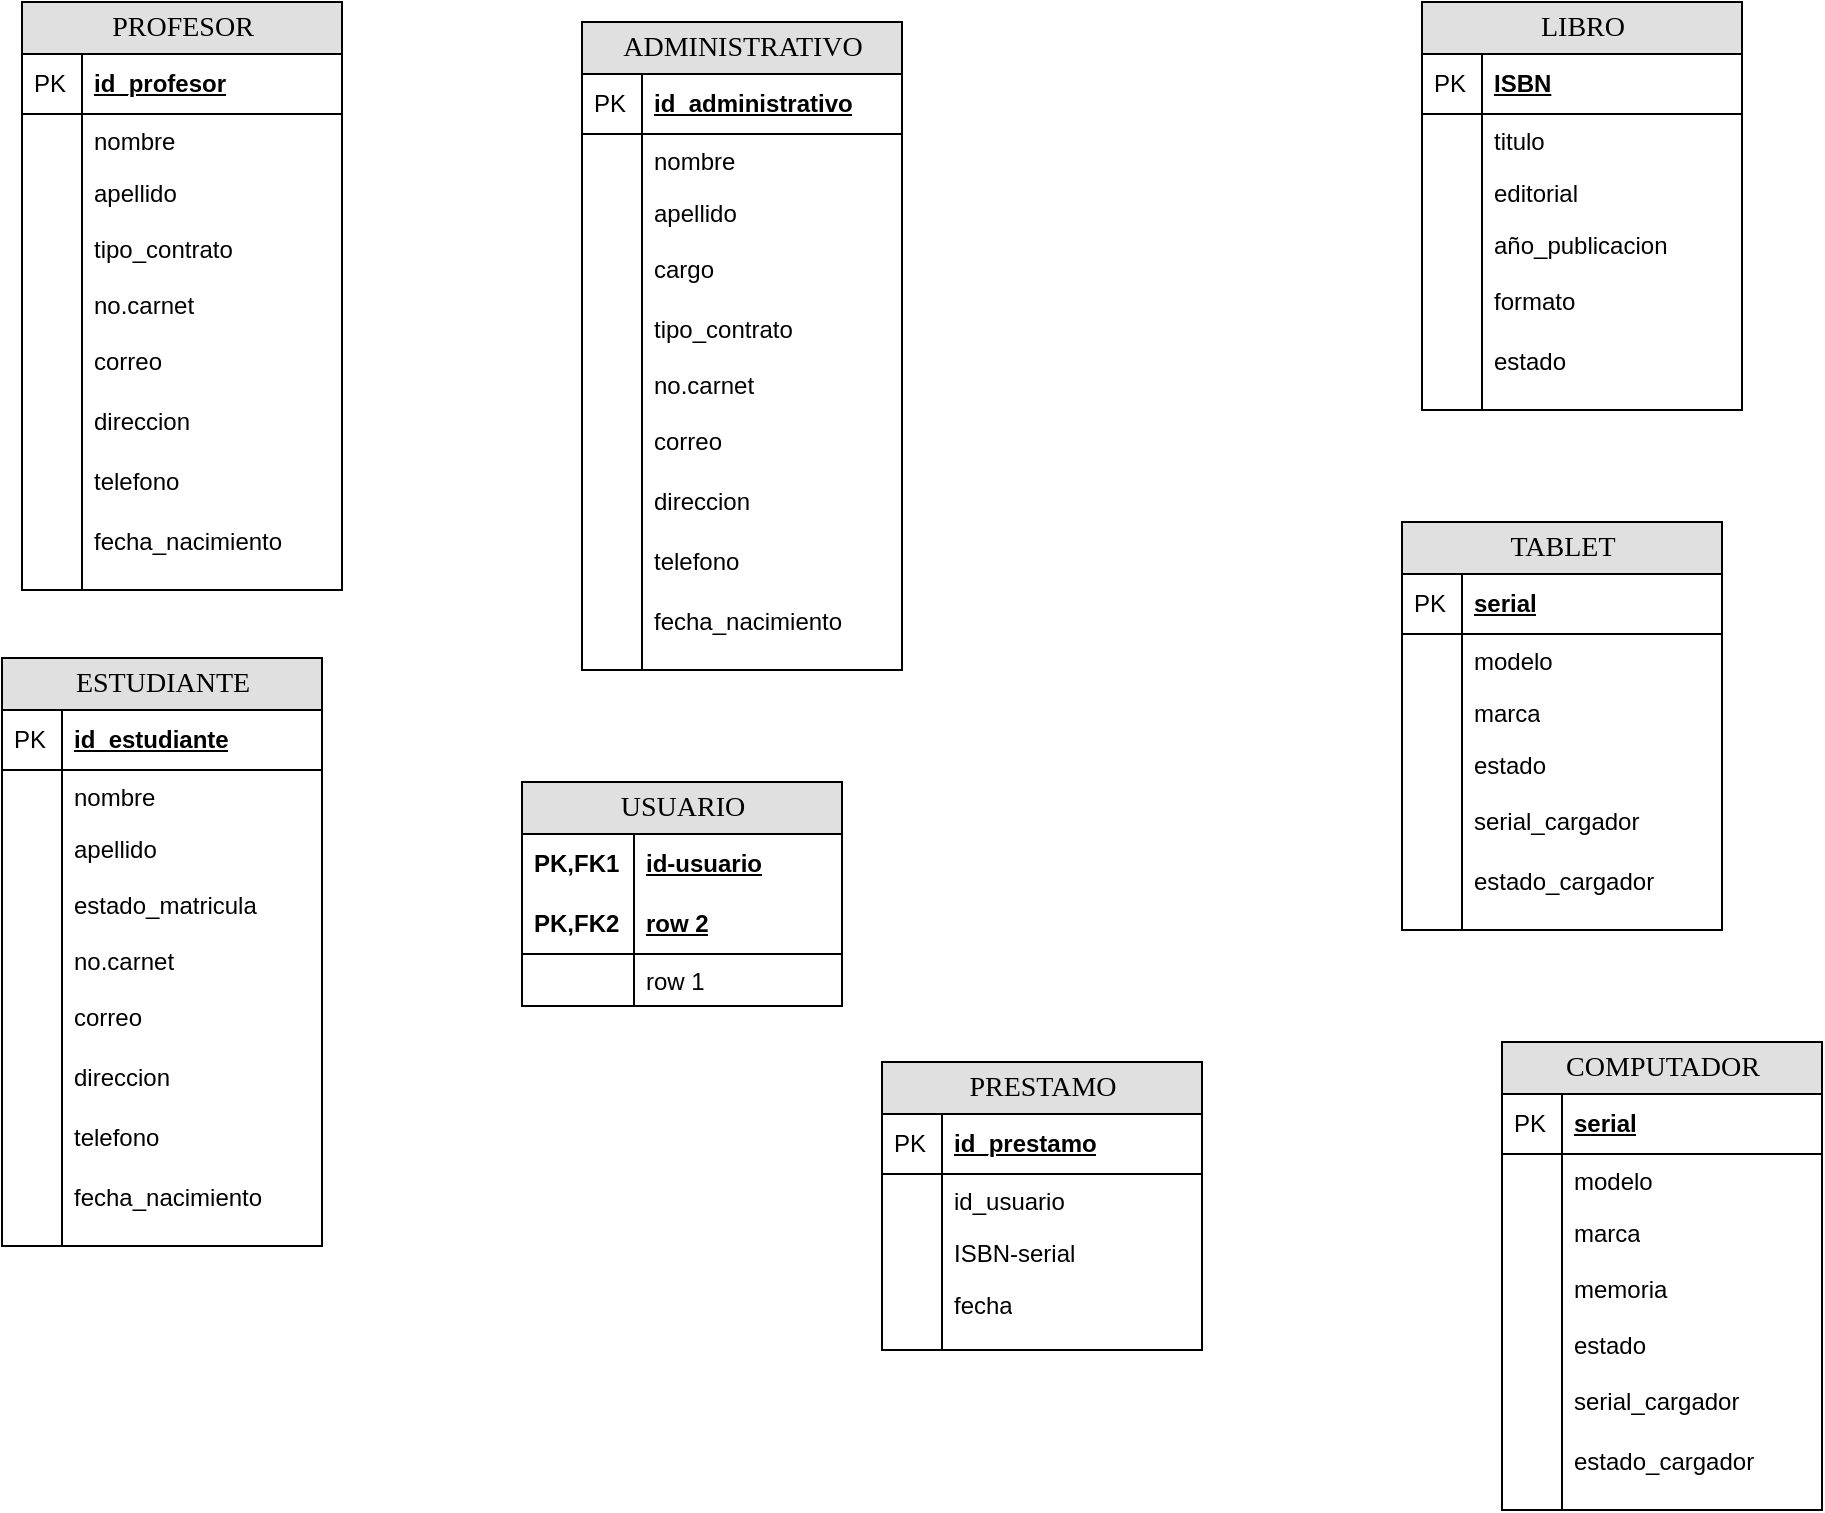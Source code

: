 <mxfile version="23.1.4" type="github">
  <diagram name="Page-1" id="e56a1550-8fbb-45ad-956c-1786394a9013">
    <mxGraphModel dx="1434" dy="780" grid="1" gridSize="10" guides="1" tooltips="1" connect="1" arrows="1" fold="1" page="1" pageScale="1" pageWidth="1100" pageHeight="850" background="none" math="0" shadow="0">
      <root>
        <mxCell id="0" />
        <mxCell id="1" parent="0" />
        <mxCell id="2e49270ec7c68f3f-8" value="PRESTAMO" style="swimlane;html=1;fontStyle=0;childLayout=stackLayout;horizontal=1;startSize=26;fillColor=#e0e0e0;horizontalStack=0;resizeParent=1;resizeLast=0;collapsible=1;marginBottom=0;swimlaneFillColor=#ffffff;align=center;rounded=0;shadow=0;comic=0;labelBackgroundColor=none;strokeWidth=1;fontFamily=Verdana;fontSize=14;swimlaneLine=1;" parent="1" vertex="1">
          <mxGeometry x="470" y="560" width="160" height="144" as="geometry" />
        </mxCell>
        <mxCell id="2e49270ec7c68f3f-9" value="id_prestamo" style="shape=partialRectangle;top=0;left=0;right=0;bottom=1;html=1;align=left;verticalAlign=middle;fillColor=none;spacingLeft=34;spacingRight=4;whiteSpace=wrap;overflow=hidden;rotatable=0;points=[[0,0.5],[1,0.5]];portConstraint=eastwest;dropTarget=0;fontStyle=5;" parent="2e49270ec7c68f3f-8" vertex="1">
          <mxGeometry y="26" width="160" height="30" as="geometry" />
        </mxCell>
        <mxCell id="2e49270ec7c68f3f-10" value="PK" style="shape=partialRectangle;top=0;left=0;bottom=0;html=1;fillColor=none;align=left;verticalAlign=middle;spacingLeft=4;spacingRight=4;whiteSpace=wrap;overflow=hidden;rotatable=0;points=[];portConstraint=eastwest;part=1;" parent="2e49270ec7c68f3f-9" vertex="1" connectable="0">
          <mxGeometry width="30" height="30" as="geometry" />
        </mxCell>
        <mxCell id="2e49270ec7c68f3f-11" value="id_usuario" style="shape=partialRectangle;top=0;left=0;right=0;bottom=0;html=1;align=left;verticalAlign=top;fillColor=none;spacingLeft=34;spacingRight=4;whiteSpace=wrap;overflow=hidden;rotatable=0;points=[[0,0.5],[1,0.5]];portConstraint=eastwest;dropTarget=0;" parent="2e49270ec7c68f3f-8" vertex="1">
          <mxGeometry y="56" width="160" height="26" as="geometry" />
        </mxCell>
        <mxCell id="2e49270ec7c68f3f-12" value="" style="shape=partialRectangle;top=0;left=0;bottom=0;html=1;fillColor=none;align=left;verticalAlign=top;spacingLeft=4;spacingRight=4;whiteSpace=wrap;overflow=hidden;rotatable=0;points=[];portConstraint=eastwest;part=1;" parent="2e49270ec7c68f3f-11" vertex="1" connectable="0">
          <mxGeometry width="30" height="26" as="geometry" />
        </mxCell>
        <mxCell id="2e49270ec7c68f3f-13" value="ISBN-serial" style="shape=partialRectangle;top=0;left=0;right=0;bottom=0;html=1;align=left;verticalAlign=top;fillColor=none;spacingLeft=34;spacingRight=4;whiteSpace=wrap;overflow=hidden;rotatable=0;points=[[0,0.5],[1,0.5]];portConstraint=eastwest;dropTarget=0;" parent="2e49270ec7c68f3f-8" vertex="1">
          <mxGeometry y="82" width="160" height="26" as="geometry" />
        </mxCell>
        <mxCell id="2e49270ec7c68f3f-14" value="" style="shape=partialRectangle;top=0;left=0;bottom=0;html=1;fillColor=none;align=left;verticalAlign=top;spacingLeft=4;spacingRight=4;whiteSpace=wrap;overflow=hidden;rotatable=0;points=[];portConstraint=eastwest;part=1;" parent="2e49270ec7c68f3f-13" vertex="1" connectable="0">
          <mxGeometry width="30" height="26" as="geometry" />
        </mxCell>
        <mxCell id="2e49270ec7c68f3f-15" value="fecha" style="shape=partialRectangle;top=0;left=0;right=0;bottom=0;html=1;align=left;verticalAlign=top;fillColor=none;spacingLeft=34;spacingRight=4;whiteSpace=wrap;overflow=hidden;rotatable=0;points=[[0,0.5],[1,0.5]];portConstraint=eastwest;dropTarget=0;" parent="2e49270ec7c68f3f-8" vertex="1">
          <mxGeometry y="108" width="160" height="26" as="geometry" />
        </mxCell>
        <mxCell id="2e49270ec7c68f3f-16" value="" style="shape=partialRectangle;top=0;left=0;bottom=0;html=1;fillColor=none;align=left;verticalAlign=top;spacingLeft=4;spacingRight=4;whiteSpace=wrap;overflow=hidden;rotatable=0;points=[];portConstraint=eastwest;part=1;" parent="2e49270ec7c68f3f-15" vertex="1" connectable="0">
          <mxGeometry width="30" height="26" as="geometry" />
        </mxCell>
        <mxCell id="2e49270ec7c68f3f-17" value="" style="shape=partialRectangle;top=0;left=0;right=0;bottom=0;html=1;align=left;verticalAlign=top;fillColor=none;spacingLeft=34;spacingRight=4;whiteSpace=wrap;overflow=hidden;rotatable=0;points=[[0,0.5],[1,0.5]];portConstraint=eastwest;dropTarget=0;" parent="2e49270ec7c68f3f-8" vertex="1">
          <mxGeometry y="134" width="160" height="10" as="geometry" />
        </mxCell>
        <mxCell id="2e49270ec7c68f3f-18" value="" style="shape=partialRectangle;top=0;left=0;bottom=0;html=1;fillColor=none;align=left;verticalAlign=top;spacingLeft=4;spacingRight=4;whiteSpace=wrap;overflow=hidden;rotatable=0;points=[];portConstraint=eastwest;part=1;" parent="2e49270ec7c68f3f-17" vertex="1" connectable="0">
          <mxGeometry width="30" height="10" as="geometry" />
        </mxCell>
        <mxCell id="2e49270ec7c68f3f-19" value="LIBRO" style="swimlane;html=1;fontStyle=0;childLayout=stackLayout;horizontal=1;startSize=26;fillColor=#e0e0e0;horizontalStack=0;resizeParent=1;resizeLast=0;collapsible=1;marginBottom=0;swimlaneFillColor=#ffffff;align=center;rounded=0;shadow=0;comic=0;labelBackgroundColor=none;strokeWidth=1;fontFamily=Verdana;fontSize=14" parent="1" vertex="1">
          <mxGeometry x="740" y="30" width="160" height="204" as="geometry" />
        </mxCell>
        <mxCell id="2e49270ec7c68f3f-20" value="ISBN" style="shape=partialRectangle;top=0;left=0;right=0;bottom=1;html=1;align=left;verticalAlign=middle;fillColor=none;spacingLeft=34;spacingRight=4;whiteSpace=wrap;overflow=hidden;rotatable=0;points=[[0,0.5],[1,0.5]];portConstraint=eastwest;dropTarget=0;fontStyle=5;" parent="2e49270ec7c68f3f-19" vertex="1">
          <mxGeometry y="26" width="160" height="30" as="geometry" />
        </mxCell>
        <mxCell id="2e49270ec7c68f3f-21" value="PK" style="shape=partialRectangle;top=0;left=0;bottom=0;html=1;fillColor=none;align=left;verticalAlign=middle;spacingLeft=4;spacingRight=4;whiteSpace=wrap;overflow=hidden;rotatable=0;points=[];portConstraint=eastwest;part=1;" parent="2e49270ec7c68f3f-20" vertex="1" connectable="0">
          <mxGeometry width="30" height="30" as="geometry" />
        </mxCell>
        <mxCell id="2e49270ec7c68f3f-22" value="titulo" style="shape=partialRectangle;top=0;left=0;right=0;bottom=0;html=1;align=left;verticalAlign=top;fillColor=none;spacingLeft=34;spacingRight=4;whiteSpace=wrap;overflow=hidden;rotatable=0;points=[[0,0.5],[1,0.5]];portConstraint=eastwest;dropTarget=0;" parent="2e49270ec7c68f3f-19" vertex="1">
          <mxGeometry y="56" width="160" height="26" as="geometry" />
        </mxCell>
        <mxCell id="2e49270ec7c68f3f-23" value="" style="shape=partialRectangle;top=0;left=0;bottom=0;html=1;fillColor=none;align=left;verticalAlign=top;spacingLeft=4;spacingRight=4;whiteSpace=wrap;overflow=hidden;rotatable=0;points=[];portConstraint=eastwest;part=1;" parent="2e49270ec7c68f3f-22" vertex="1" connectable="0">
          <mxGeometry width="30" height="26" as="geometry" />
        </mxCell>
        <mxCell id="2e49270ec7c68f3f-24" value="editorial" style="shape=partialRectangle;top=0;left=0;right=0;bottom=0;html=1;align=left;verticalAlign=top;fillColor=none;spacingLeft=34;spacingRight=4;whiteSpace=wrap;overflow=hidden;rotatable=0;points=[[0,0.5],[1,0.5]];portConstraint=eastwest;dropTarget=0;" parent="2e49270ec7c68f3f-19" vertex="1">
          <mxGeometry y="82" width="160" height="26" as="geometry" />
        </mxCell>
        <mxCell id="2e49270ec7c68f3f-25" value="" style="shape=partialRectangle;top=0;left=0;bottom=0;html=1;fillColor=none;align=left;verticalAlign=top;spacingLeft=4;spacingRight=4;whiteSpace=wrap;overflow=hidden;rotatable=0;points=[];portConstraint=eastwest;part=1;" parent="2e49270ec7c68f3f-24" vertex="1" connectable="0">
          <mxGeometry width="30" height="26" as="geometry" />
        </mxCell>
        <mxCell id="2e49270ec7c68f3f-26" value="año_publicacion" style="shape=partialRectangle;top=0;left=0;right=0;bottom=0;html=1;align=left;verticalAlign=top;fillColor=none;spacingLeft=34;spacingRight=4;whiteSpace=wrap;overflow=hidden;rotatable=0;points=[[0,0.5],[1,0.5]];portConstraint=eastwest;dropTarget=0;" parent="2e49270ec7c68f3f-19" vertex="1">
          <mxGeometry y="108" width="160" height="26" as="geometry" />
        </mxCell>
        <mxCell id="2e49270ec7c68f3f-27" value="" style="shape=partialRectangle;top=0;left=0;bottom=0;html=1;fillColor=none;align=left;verticalAlign=top;spacingLeft=4;spacingRight=4;whiteSpace=wrap;overflow=hidden;rotatable=0;points=[];portConstraint=eastwest;part=1;" parent="2e49270ec7c68f3f-26" vertex="1" connectable="0">
          <mxGeometry width="30" height="26" as="geometry" />
        </mxCell>
        <mxCell id="EhF6G8fFmPY9ngnIU6pu-59" value="formato" style="shape=partialRectangle;fillColor=none;align=left;verticalAlign=middle;strokeColor=none;spacingLeft=34;rotatable=0;points=[[0,0.5],[1,0.5]];portConstraint=eastwest;dropTarget=0;" vertex="1" parent="2e49270ec7c68f3f-19">
          <mxGeometry y="134" width="160" height="30" as="geometry" />
        </mxCell>
        <mxCell id="EhF6G8fFmPY9ngnIU6pu-60" value="" style="shape=partialRectangle;top=0;left=0;bottom=0;fillColor=none;stokeWidth=1;align=left;verticalAlign=middle;spacingLeft=4;spacingRight=4;overflow=hidden;rotatable=0;points=[];portConstraint=eastwest;part=1;" vertex="1" connectable="0" parent="EhF6G8fFmPY9ngnIU6pu-59">
          <mxGeometry width="30" height="30" as="geometry" />
        </mxCell>
        <mxCell id="EhF6G8fFmPY9ngnIU6pu-61" value="estado" style="shape=partialRectangle;fillColor=none;align=left;verticalAlign=middle;strokeColor=none;spacingLeft=34;rotatable=0;points=[[0,0.5],[1,0.5]];portConstraint=eastwest;dropTarget=0;" vertex="1" parent="2e49270ec7c68f3f-19">
          <mxGeometry y="164" width="160" height="30" as="geometry" />
        </mxCell>
        <mxCell id="EhF6G8fFmPY9ngnIU6pu-62" value="" style="shape=partialRectangle;top=0;left=0;bottom=0;fillColor=none;stokeWidth=1;align=left;verticalAlign=middle;spacingLeft=4;spacingRight=4;overflow=hidden;rotatable=0;points=[];portConstraint=eastwest;part=1;" vertex="1" connectable="0" parent="EhF6G8fFmPY9ngnIU6pu-61">
          <mxGeometry width="30" height="30" as="geometry" />
        </mxCell>
        <mxCell id="2e49270ec7c68f3f-28" value="" style="shape=partialRectangle;top=0;left=0;right=0;bottom=0;html=1;align=left;verticalAlign=top;fillColor=none;spacingLeft=34;spacingRight=4;whiteSpace=wrap;overflow=hidden;rotatable=0;points=[[0,0.5],[1,0.5]];portConstraint=eastwest;dropTarget=0;" parent="2e49270ec7c68f3f-19" vertex="1">
          <mxGeometry y="194" width="160" height="10" as="geometry" />
        </mxCell>
        <mxCell id="2e49270ec7c68f3f-29" value="" style="shape=partialRectangle;top=0;left=0;bottom=0;html=1;fillColor=none;align=left;verticalAlign=top;spacingLeft=4;spacingRight=4;whiteSpace=wrap;overflow=hidden;rotatable=0;points=[];portConstraint=eastwest;part=1;" parent="2e49270ec7c68f3f-28" vertex="1" connectable="0">
          <mxGeometry width="30" height="10" as="geometry" />
        </mxCell>
        <mxCell id="2e49270ec7c68f3f-48" value="USUARIO" style="swimlane;html=1;fontStyle=0;childLayout=stackLayout;horizontal=1;startSize=26;fillColor=#e0e0e0;horizontalStack=0;resizeParent=1;resizeLast=0;collapsible=1;marginBottom=0;swimlaneFillColor=#ffffff;align=center;rounded=0;shadow=0;comic=0;labelBackgroundColor=none;strokeWidth=1;fontFamily=Verdana;fontSize=14" parent="1" vertex="1">
          <mxGeometry x="290" y="420" width="160" height="112" as="geometry" />
        </mxCell>
        <mxCell id="2e49270ec7c68f3f-49" value="id-usuario" style="shape=partialRectangle;top=0;left=0;right=0;bottom=0;html=1;align=left;verticalAlign=middle;fillColor=none;spacingLeft=60;spacingRight=4;whiteSpace=wrap;overflow=hidden;rotatable=0;points=[[0,0.5],[1,0.5]];portConstraint=eastwest;dropTarget=0;fontStyle=5;" parent="2e49270ec7c68f3f-48" vertex="1">
          <mxGeometry y="26" width="160" height="30" as="geometry" />
        </mxCell>
        <mxCell id="2e49270ec7c68f3f-50" value="PK,FK1" style="shape=partialRectangle;fontStyle=1;top=0;left=0;bottom=0;html=1;fillColor=none;align=left;verticalAlign=middle;spacingLeft=4;spacingRight=4;whiteSpace=wrap;overflow=hidden;rotatable=0;points=[];portConstraint=eastwest;part=1;" parent="2e49270ec7c68f3f-49" vertex="1" connectable="0">
          <mxGeometry width="56" height="30" as="geometry" />
        </mxCell>
        <mxCell id="2e49270ec7c68f3f-51" value="row 2" style="shape=partialRectangle;top=0;left=0;right=0;bottom=1;html=1;align=left;verticalAlign=middle;fillColor=none;spacingLeft=60;spacingRight=4;whiteSpace=wrap;overflow=hidden;rotatable=0;points=[[0,0.5],[1,0.5]];portConstraint=eastwest;dropTarget=0;fontStyle=5;" parent="2e49270ec7c68f3f-48" vertex="1">
          <mxGeometry y="56" width="160" height="30" as="geometry" />
        </mxCell>
        <mxCell id="2e49270ec7c68f3f-52" value="PK,FK2" style="shape=partialRectangle;fontStyle=1;top=0;left=0;bottom=0;html=1;fillColor=none;align=left;verticalAlign=middle;spacingLeft=4;spacingRight=4;whiteSpace=wrap;overflow=hidden;rotatable=0;points=[];portConstraint=eastwest;part=1;" parent="2e49270ec7c68f3f-51" vertex="1" connectable="0">
          <mxGeometry width="56" height="30" as="geometry" />
        </mxCell>
        <mxCell id="2e49270ec7c68f3f-53" value="row 1" style="shape=partialRectangle;top=0;left=0;right=0;bottom=0;html=1;align=left;verticalAlign=top;fillColor=none;spacingLeft=60;spacingRight=4;whiteSpace=wrap;overflow=hidden;rotatable=0;points=[[0,0.5],[1,0.5]];portConstraint=eastwest;dropTarget=0;" parent="2e49270ec7c68f3f-48" vertex="1">
          <mxGeometry y="86" width="160" height="26" as="geometry" />
        </mxCell>
        <mxCell id="2e49270ec7c68f3f-54" value="" style="shape=partialRectangle;top=0;left=0;bottom=0;html=1;fillColor=none;align=left;verticalAlign=top;spacingLeft=4;spacingRight=4;whiteSpace=wrap;overflow=hidden;rotatable=0;points=[];portConstraint=eastwest;part=1;" parent="2e49270ec7c68f3f-53" vertex="1" connectable="0">
          <mxGeometry width="56" height="26" as="geometry" />
        </mxCell>
        <mxCell id="2e49270ec7c68f3f-80" value="ESTUDIANTE" style="swimlane;html=1;fontStyle=0;childLayout=stackLayout;horizontal=1;startSize=26;fillColor=#e0e0e0;horizontalStack=0;resizeParent=1;resizeLast=0;collapsible=1;marginBottom=0;swimlaneFillColor=#ffffff;align=center;rounded=0;shadow=0;comic=0;labelBackgroundColor=none;strokeWidth=1;fontFamily=Verdana;fontSize=14" parent="1" vertex="1">
          <mxGeometry x="30" y="358" width="160" height="294" as="geometry" />
        </mxCell>
        <mxCell id="2e49270ec7c68f3f-81" value="id_estudiante" style="shape=partialRectangle;top=0;left=0;right=0;bottom=1;html=1;align=left;verticalAlign=middle;fillColor=none;spacingLeft=34;spacingRight=4;whiteSpace=wrap;overflow=hidden;rotatable=0;points=[[0,0.5],[1,0.5]];portConstraint=eastwest;dropTarget=0;fontStyle=5;" parent="2e49270ec7c68f3f-80" vertex="1">
          <mxGeometry y="26" width="160" height="30" as="geometry" />
        </mxCell>
        <mxCell id="2e49270ec7c68f3f-82" value="PK" style="shape=partialRectangle;top=0;left=0;bottom=0;html=1;fillColor=none;align=left;verticalAlign=middle;spacingLeft=4;spacingRight=4;whiteSpace=wrap;overflow=hidden;rotatable=0;points=[];portConstraint=eastwest;part=1;" parent="2e49270ec7c68f3f-81" vertex="1" connectable="0">
          <mxGeometry width="30" height="30" as="geometry" />
        </mxCell>
        <mxCell id="2e49270ec7c68f3f-83" value="nombre" style="shape=partialRectangle;top=0;left=0;right=0;bottom=0;html=1;align=left;verticalAlign=top;fillColor=none;spacingLeft=34;spacingRight=4;whiteSpace=wrap;overflow=hidden;rotatable=0;points=[[0,0.5],[1,0.5]];portConstraint=eastwest;dropTarget=0;" parent="2e49270ec7c68f3f-80" vertex="1">
          <mxGeometry y="56" width="160" height="26" as="geometry" />
        </mxCell>
        <mxCell id="2e49270ec7c68f3f-84" value="" style="shape=partialRectangle;top=0;left=0;bottom=0;html=1;fillColor=none;align=left;verticalAlign=top;spacingLeft=4;spacingRight=4;whiteSpace=wrap;overflow=hidden;rotatable=0;points=[];portConstraint=eastwest;part=1;" parent="2e49270ec7c68f3f-83" vertex="1" connectable="0">
          <mxGeometry width="30" height="26" as="geometry" />
        </mxCell>
        <mxCell id="2e49270ec7c68f3f-85" value="apellido" style="shape=partialRectangle;top=0;left=0;right=0;bottom=0;html=1;align=left;verticalAlign=top;fillColor=none;spacingLeft=34;spacingRight=4;whiteSpace=wrap;overflow=hidden;rotatable=0;points=[[0,0.5],[1,0.5]];portConstraint=eastwest;dropTarget=0;" parent="2e49270ec7c68f3f-80" vertex="1">
          <mxGeometry y="82" width="160" height="26" as="geometry" />
        </mxCell>
        <mxCell id="2e49270ec7c68f3f-86" value="" style="shape=partialRectangle;top=0;left=0;bottom=0;html=1;fillColor=none;align=left;verticalAlign=top;spacingLeft=4;spacingRight=4;whiteSpace=wrap;overflow=hidden;rotatable=0;points=[];portConstraint=eastwest;part=1;" parent="2e49270ec7c68f3f-85" vertex="1" connectable="0">
          <mxGeometry width="30" height="26" as="geometry" />
        </mxCell>
        <mxCell id="EhF6G8fFmPY9ngnIU6pu-1" value="estado_matricula" style="shape=partialRectangle;fillColor=none;align=left;verticalAlign=middle;strokeColor=none;spacingLeft=34;rotatable=0;points=[[0,0.5],[1,0.5]];portConstraint=eastwest;dropTarget=0;" vertex="1" parent="2e49270ec7c68f3f-80">
          <mxGeometry y="108" width="160" height="30" as="geometry" />
        </mxCell>
        <mxCell id="EhF6G8fFmPY9ngnIU6pu-2" value="" style="shape=partialRectangle;top=0;left=0;bottom=0;fillColor=none;stokeWidth=1;align=left;verticalAlign=middle;spacingLeft=4;spacingRight=4;overflow=hidden;rotatable=0;points=[];portConstraint=eastwest;part=1;" vertex="1" connectable="0" parent="EhF6G8fFmPY9ngnIU6pu-1">
          <mxGeometry width="30" height="30" as="geometry" />
        </mxCell>
        <mxCell id="2e49270ec7c68f3f-87" value="no.carnet" style="shape=partialRectangle;top=0;left=0;right=0;bottom=0;html=1;align=left;verticalAlign=top;fillColor=none;spacingLeft=34;spacingRight=4;whiteSpace=wrap;overflow=hidden;rotatable=0;points=[[0,0.5],[1,0.5]];portConstraint=eastwest;dropTarget=0;" parent="2e49270ec7c68f3f-80" vertex="1">
          <mxGeometry y="138" width="160" height="26" as="geometry" />
        </mxCell>
        <mxCell id="2e49270ec7c68f3f-88" value="" style="shape=partialRectangle;top=0;left=0;bottom=0;html=1;fillColor=none;align=left;verticalAlign=top;spacingLeft=4;spacingRight=4;whiteSpace=wrap;overflow=hidden;rotatable=0;points=[];portConstraint=eastwest;part=1;" parent="2e49270ec7c68f3f-87" vertex="1" connectable="0">
          <mxGeometry width="30" height="26" as="geometry" />
        </mxCell>
        <mxCell id="EhF6G8fFmPY9ngnIU6pu-3" value="correo" style="shape=partialRectangle;fillColor=none;align=left;verticalAlign=middle;strokeColor=none;spacingLeft=34;rotatable=0;points=[[0,0.5],[1,0.5]];portConstraint=eastwest;dropTarget=0;" vertex="1" parent="2e49270ec7c68f3f-80">
          <mxGeometry y="164" width="160" height="30" as="geometry" />
        </mxCell>
        <mxCell id="EhF6G8fFmPY9ngnIU6pu-4" value="" style="shape=partialRectangle;top=0;left=0;bottom=0;fillColor=none;stokeWidth=1;align=left;verticalAlign=middle;spacingLeft=4;spacingRight=4;overflow=hidden;rotatable=0;points=[];portConstraint=eastwest;part=1;" vertex="1" connectable="0" parent="EhF6G8fFmPY9ngnIU6pu-3">
          <mxGeometry width="30" height="30" as="geometry" />
        </mxCell>
        <mxCell id="EhF6G8fFmPY9ngnIU6pu-5" value="direccion" style="shape=partialRectangle;fillColor=none;align=left;verticalAlign=middle;strokeColor=none;spacingLeft=34;rotatable=0;points=[[0,0.5],[1,0.5]];portConstraint=eastwest;dropTarget=0;" vertex="1" parent="2e49270ec7c68f3f-80">
          <mxGeometry y="194" width="160" height="30" as="geometry" />
        </mxCell>
        <mxCell id="EhF6G8fFmPY9ngnIU6pu-6" value="" style="shape=partialRectangle;top=0;left=0;bottom=0;fillColor=none;stokeWidth=1;align=left;verticalAlign=middle;spacingLeft=4;spacingRight=4;overflow=hidden;rotatable=0;points=[];portConstraint=eastwest;part=1;" vertex="1" connectable="0" parent="EhF6G8fFmPY9ngnIU6pu-5">
          <mxGeometry width="30" height="30" as="geometry" />
        </mxCell>
        <mxCell id="EhF6G8fFmPY9ngnIU6pu-9" value="telefono" style="shape=partialRectangle;fillColor=none;align=left;verticalAlign=middle;strokeColor=none;spacingLeft=34;rotatable=0;points=[[0,0.5],[1,0.5]];portConstraint=eastwest;dropTarget=0;" vertex="1" parent="2e49270ec7c68f3f-80">
          <mxGeometry y="224" width="160" height="30" as="geometry" />
        </mxCell>
        <mxCell id="EhF6G8fFmPY9ngnIU6pu-10" value="" style="shape=partialRectangle;top=0;left=0;bottom=0;fillColor=none;stokeWidth=1;align=left;verticalAlign=middle;spacingLeft=4;spacingRight=4;overflow=hidden;rotatable=0;points=[];portConstraint=eastwest;part=1;" vertex="1" connectable="0" parent="EhF6G8fFmPY9ngnIU6pu-9">
          <mxGeometry width="30" height="30" as="geometry" />
        </mxCell>
        <mxCell id="EhF6G8fFmPY9ngnIU6pu-13" value="fecha_nacimiento" style="shape=partialRectangle;fillColor=none;align=left;verticalAlign=middle;strokeColor=none;spacingLeft=34;rotatable=0;points=[[0,0.5],[1,0.5]];portConstraint=eastwest;dropTarget=0;" vertex="1" parent="2e49270ec7c68f3f-80">
          <mxGeometry y="254" width="160" height="30" as="geometry" />
        </mxCell>
        <mxCell id="EhF6G8fFmPY9ngnIU6pu-14" value="" style="shape=partialRectangle;top=0;left=0;bottom=0;fillColor=none;stokeWidth=1;align=left;verticalAlign=middle;spacingLeft=4;spacingRight=4;overflow=hidden;rotatable=0;points=[];portConstraint=eastwest;part=1;" vertex="1" connectable="0" parent="EhF6G8fFmPY9ngnIU6pu-13">
          <mxGeometry width="30" height="30" as="geometry" />
        </mxCell>
        <mxCell id="2e49270ec7c68f3f-89" value="" style="shape=partialRectangle;top=0;left=0;right=0;bottom=0;html=1;align=left;verticalAlign=top;fillColor=none;spacingLeft=34;spacingRight=4;whiteSpace=wrap;overflow=hidden;rotatable=0;points=[[0,0.5],[1,0.5]];portConstraint=eastwest;dropTarget=0;" parent="2e49270ec7c68f3f-80" vertex="1">
          <mxGeometry y="284" width="160" height="10" as="geometry" />
        </mxCell>
        <mxCell id="2e49270ec7c68f3f-90" value="" style="shape=partialRectangle;top=0;left=0;bottom=0;html=1;fillColor=none;align=left;verticalAlign=top;spacingLeft=4;spacingRight=4;whiteSpace=wrap;overflow=hidden;rotatable=0;points=[];portConstraint=eastwest;part=1;" parent="2e49270ec7c68f3f-89" vertex="1" connectable="0">
          <mxGeometry width="30" height="10" as="geometry" />
        </mxCell>
        <mxCell id="EhF6G8fFmPY9ngnIU6pu-15" value="PROFESOR" style="swimlane;html=1;fontStyle=0;childLayout=stackLayout;horizontal=1;startSize=26;fillColor=#e0e0e0;horizontalStack=0;resizeParent=1;resizeLast=0;collapsible=1;marginBottom=0;swimlaneFillColor=#ffffff;align=center;rounded=0;shadow=0;comic=0;labelBackgroundColor=none;strokeWidth=1;fontFamily=Verdana;fontSize=14" vertex="1" parent="1">
          <mxGeometry x="40" y="30" width="160" height="294" as="geometry" />
        </mxCell>
        <mxCell id="EhF6G8fFmPY9ngnIU6pu-16" value="id_profesor" style="shape=partialRectangle;top=0;left=0;right=0;bottom=1;html=1;align=left;verticalAlign=middle;fillColor=none;spacingLeft=34;spacingRight=4;whiteSpace=wrap;overflow=hidden;rotatable=0;points=[[0,0.5],[1,0.5]];portConstraint=eastwest;dropTarget=0;fontStyle=5;" vertex="1" parent="EhF6G8fFmPY9ngnIU6pu-15">
          <mxGeometry y="26" width="160" height="30" as="geometry" />
        </mxCell>
        <mxCell id="EhF6G8fFmPY9ngnIU6pu-17" value="PK" style="shape=partialRectangle;top=0;left=0;bottom=0;html=1;fillColor=none;align=left;verticalAlign=middle;spacingLeft=4;spacingRight=4;whiteSpace=wrap;overflow=hidden;rotatable=0;points=[];portConstraint=eastwest;part=1;" vertex="1" connectable="0" parent="EhF6G8fFmPY9ngnIU6pu-16">
          <mxGeometry width="30" height="30" as="geometry" />
        </mxCell>
        <mxCell id="EhF6G8fFmPY9ngnIU6pu-18" value="nombre" style="shape=partialRectangle;top=0;left=0;right=0;bottom=0;html=1;align=left;verticalAlign=top;fillColor=none;spacingLeft=34;spacingRight=4;whiteSpace=wrap;overflow=hidden;rotatable=0;points=[[0,0.5],[1,0.5]];portConstraint=eastwest;dropTarget=0;" vertex="1" parent="EhF6G8fFmPY9ngnIU6pu-15">
          <mxGeometry y="56" width="160" height="26" as="geometry" />
        </mxCell>
        <mxCell id="EhF6G8fFmPY9ngnIU6pu-19" value="" style="shape=partialRectangle;top=0;left=0;bottom=0;html=1;fillColor=none;align=left;verticalAlign=top;spacingLeft=4;spacingRight=4;whiteSpace=wrap;overflow=hidden;rotatable=0;points=[];portConstraint=eastwest;part=1;" vertex="1" connectable="0" parent="EhF6G8fFmPY9ngnIU6pu-18">
          <mxGeometry width="30" height="26" as="geometry" />
        </mxCell>
        <mxCell id="EhF6G8fFmPY9ngnIU6pu-20" value="apellido" style="shape=partialRectangle;top=0;left=0;right=0;bottom=0;html=1;align=left;verticalAlign=top;fillColor=none;spacingLeft=34;spacingRight=4;whiteSpace=wrap;overflow=hidden;rotatable=0;points=[[0,0.5],[1,0.5]];portConstraint=eastwest;dropTarget=0;" vertex="1" parent="EhF6G8fFmPY9ngnIU6pu-15">
          <mxGeometry y="82" width="160" height="26" as="geometry" />
        </mxCell>
        <mxCell id="EhF6G8fFmPY9ngnIU6pu-21" value="" style="shape=partialRectangle;top=0;left=0;bottom=0;html=1;fillColor=none;align=left;verticalAlign=top;spacingLeft=4;spacingRight=4;whiteSpace=wrap;overflow=hidden;rotatable=0;points=[];portConstraint=eastwest;part=1;" vertex="1" connectable="0" parent="EhF6G8fFmPY9ngnIU6pu-20">
          <mxGeometry width="30" height="26" as="geometry" />
        </mxCell>
        <mxCell id="EhF6G8fFmPY9ngnIU6pu-22" value="tipo_contrato" style="shape=partialRectangle;fillColor=none;align=left;verticalAlign=middle;strokeColor=none;spacingLeft=34;rotatable=0;points=[[0,0.5],[1,0.5]];portConstraint=eastwest;dropTarget=0;" vertex="1" parent="EhF6G8fFmPY9ngnIU6pu-15">
          <mxGeometry y="108" width="160" height="30" as="geometry" />
        </mxCell>
        <mxCell id="EhF6G8fFmPY9ngnIU6pu-23" value="" style="shape=partialRectangle;top=0;left=0;bottom=0;fillColor=none;stokeWidth=1;align=left;verticalAlign=middle;spacingLeft=4;spacingRight=4;overflow=hidden;rotatable=0;points=[];portConstraint=eastwest;part=1;" vertex="1" connectable="0" parent="EhF6G8fFmPY9ngnIU6pu-22">
          <mxGeometry width="30" height="30" as="geometry" />
        </mxCell>
        <mxCell id="EhF6G8fFmPY9ngnIU6pu-24" value="no.carnet" style="shape=partialRectangle;top=0;left=0;right=0;bottom=0;html=1;align=left;verticalAlign=top;fillColor=none;spacingLeft=34;spacingRight=4;whiteSpace=wrap;overflow=hidden;rotatable=0;points=[[0,0.5],[1,0.5]];portConstraint=eastwest;dropTarget=0;" vertex="1" parent="EhF6G8fFmPY9ngnIU6pu-15">
          <mxGeometry y="138" width="160" height="26" as="geometry" />
        </mxCell>
        <mxCell id="EhF6G8fFmPY9ngnIU6pu-25" value="" style="shape=partialRectangle;top=0;left=0;bottom=0;html=1;fillColor=none;align=left;verticalAlign=top;spacingLeft=4;spacingRight=4;whiteSpace=wrap;overflow=hidden;rotatable=0;points=[];portConstraint=eastwest;part=1;" vertex="1" connectable="0" parent="EhF6G8fFmPY9ngnIU6pu-24">
          <mxGeometry width="30" height="26" as="geometry" />
        </mxCell>
        <mxCell id="EhF6G8fFmPY9ngnIU6pu-26" value="correo" style="shape=partialRectangle;fillColor=none;align=left;verticalAlign=middle;strokeColor=none;spacingLeft=34;rotatable=0;points=[[0,0.5],[1,0.5]];portConstraint=eastwest;dropTarget=0;" vertex="1" parent="EhF6G8fFmPY9ngnIU6pu-15">
          <mxGeometry y="164" width="160" height="30" as="geometry" />
        </mxCell>
        <mxCell id="EhF6G8fFmPY9ngnIU6pu-27" value="" style="shape=partialRectangle;top=0;left=0;bottom=0;fillColor=none;stokeWidth=1;align=left;verticalAlign=middle;spacingLeft=4;spacingRight=4;overflow=hidden;rotatable=0;points=[];portConstraint=eastwest;part=1;" vertex="1" connectable="0" parent="EhF6G8fFmPY9ngnIU6pu-26">
          <mxGeometry width="30" height="30" as="geometry" />
        </mxCell>
        <mxCell id="EhF6G8fFmPY9ngnIU6pu-28" value="direccion" style="shape=partialRectangle;fillColor=none;align=left;verticalAlign=middle;strokeColor=none;spacingLeft=34;rotatable=0;points=[[0,0.5],[1,0.5]];portConstraint=eastwest;dropTarget=0;" vertex="1" parent="EhF6G8fFmPY9ngnIU6pu-15">
          <mxGeometry y="194" width="160" height="30" as="geometry" />
        </mxCell>
        <mxCell id="EhF6G8fFmPY9ngnIU6pu-29" value="" style="shape=partialRectangle;top=0;left=0;bottom=0;fillColor=none;stokeWidth=1;align=left;verticalAlign=middle;spacingLeft=4;spacingRight=4;overflow=hidden;rotatable=0;points=[];portConstraint=eastwest;part=1;" vertex="1" connectable="0" parent="EhF6G8fFmPY9ngnIU6pu-28">
          <mxGeometry width="30" height="30" as="geometry" />
        </mxCell>
        <mxCell id="EhF6G8fFmPY9ngnIU6pu-30" value="telefono" style="shape=partialRectangle;fillColor=none;align=left;verticalAlign=middle;strokeColor=none;spacingLeft=34;rotatable=0;points=[[0,0.5],[1,0.5]];portConstraint=eastwest;dropTarget=0;" vertex="1" parent="EhF6G8fFmPY9ngnIU6pu-15">
          <mxGeometry y="224" width="160" height="30" as="geometry" />
        </mxCell>
        <mxCell id="EhF6G8fFmPY9ngnIU6pu-31" value="" style="shape=partialRectangle;top=0;left=0;bottom=0;fillColor=none;stokeWidth=1;align=left;verticalAlign=middle;spacingLeft=4;spacingRight=4;overflow=hidden;rotatable=0;points=[];portConstraint=eastwest;part=1;" vertex="1" connectable="0" parent="EhF6G8fFmPY9ngnIU6pu-30">
          <mxGeometry width="30" height="30" as="geometry" />
        </mxCell>
        <mxCell id="EhF6G8fFmPY9ngnIU6pu-32" value="fecha_nacimiento" style="shape=partialRectangle;fillColor=none;align=left;verticalAlign=middle;strokeColor=none;spacingLeft=34;rotatable=0;points=[[0,0.5],[1,0.5]];portConstraint=eastwest;dropTarget=0;" vertex="1" parent="EhF6G8fFmPY9ngnIU6pu-15">
          <mxGeometry y="254" width="160" height="30" as="geometry" />
        </mxCell>
        <mxCell id="EhF6G8fFmPY9ngnIU6pu-33" value="" style="shape=partialRectangle;top=0;left=0;bottom=0;fillColor=none;stokeWidth=1;align=left;verticalAlign=middle;spacingLeft=4;spacingRight=4;overflow=hidden;rotatable=0;points=[];portConstraint=eastwest;part=1;" vertex="1" connectable="0" parent="EhF6G8fFmPY9ngnIU6pu-32">
          <mxGeometry width="30" height="30" as="geometry" />
        </mxCell>
        <mxCell id="EhF6G8fFmPY9ngnIU6pu-34" value="" style="shape=partialRectangle;top=0;left=0;right=0;bottom=0;html=1;align=left;verticalAlign=top;fillColor=none;spacingLeft=34;spacingRight=4;whiteSpace=wrap;overflow=hidden;rotatable=0;points=[[0,0.5],[1,0.5]];portConstraint=eastwest;dropTarget=0;" vertex="1" parent="EhF6G8fFmPY9ngnIU6pu-15">
          <mxGeometry y="284" width="160" height="10" as="geometry" />
        </mxCell>
        <mxCell id="EhF6G8fFmPY9ngnIU6pu-35" value="" style="shape=partialRectangle;top=0;left=0;bottom=0;html=1;fillColor=none;align=left;verticalAlign=top;spacingLeft=4;spacingRight=4;whiteSpace=wrap;overflow=hidden;rotatable=0;points=[];portConstraint=eastwest;part=1;" vertex="1" connectable="0" parent="EhF6G8fFmPY9ngnIU6pu-34">
          <mxGeometry width="30" height="10" as="geometry" />
        </mxCell>
        <mxCell id="EhF6G8fFmPY9ngnIU6pu-36" value="ADMINISTRATIVO" style="swimlane;html=1;fontStyle=0;childLayout=stackLayout;horizontal=1;startSize=26;fillColor=#e0e0e0;horizontalStack=0;resizeParent=1;resizeLast=0;collapsible=1;marginBottom=0;swimlaneFillColor=#ffffff;align=center;rounded=0;shadow=0;comic=0;labelBackgroundColor=none;strokeWidth=1;fontFamily=Verdana;fontSize=14" vertex="1" parent="1">
          <mxGeometry x="320" y="40" width="160" height="324" as="geometry" />
        </mxCell>
        <mxCell id="EhF6G8fFmPY9ngnIU6pu-37" value="id_administrativo" style="shape=partialRectangle;top=0;left=0;right=0;bottom=1;html=1;align=left;verticalAlign=middle;fillColor=none;spacingLeft=34;spacingRight=4;whiteSpace=wrap;overflow=hidden;rotatable=0;points=[[0,0.5],[1,0.5]];portConstraint=eastwest;dropTarget=0;fontStyle=5;" vertex="1" parent="EhF6G8fFmPY9ngnIU6pu-36">
          <mxGeometry y="26" width="160" height="30" as="geometry" />
        </mxCell>
        <mxCell id="EhF6G8fFmPY9ngnIU6pu-38" value="PK" style="shape=partialRectangle;top=0;left=0;bottom=0;html=1;fillColor=none;align=left;verticalAlign=middle;spacingLeft=4;spacingRight=4;whiteSpace=wrap;overflow=hidden;rotatable=0;points=[];portConstraint=eastwest;part=1;" vertex="1" connectable="0" parent="EhF6G8fFmPY9ngnIU6pu-37">
          <mxGeometry width="30" height="30" as="geometry" />
        </mxCell>
        <mxCell id="EhF6G8fFmPY9ngnIU6pu-39" value="nombre" style="shape=partialRectangle;top=0;left=0;right=0;bottom=0;html=1;align=left;verticalAlign=top;fillColor=none;spacingLeft=34;spacingRight=4;whiteSpace=wrap;overflow=hidden;rotatable=0;points=[[0,0.5],[1,0.5]];portConstraint=eastwest;dropTarget=0;" vertex="1" parent="EhF6G8fFmPY9ngnIU6pu-36">
          <mxGeometry y="56" width="160" height="26" as="geometry" />
        </mxCell>
        <mxCell id="EhF6G8fFmPY9ngnIU6pu-40" value="" style="shape=partialRectangle;top=0;left=0;bottom=0;html=1;fillColor=none;align=left;verticalAlign=top;spacingLeft=4;spacingRight=4;whiteSpace=wrap;overflow=hidden;rotatable=0;points=[];portConstraint=eastwest;part=1;" vertex="1" connectable="0" parent="EhF6G8fFmPY9ngnIU6pu-39">
          <mxGeometry width="30" height="26" as="geometry" />
        </mxCell>
        <mxCell id="EhF6G8fFmPY9ngnIU6pu-41" value="apellido" style="shape=partialRectangle;top=0;left=0;right=0;bottom=0;html=1;align=left;verticalAlign=top;fillColor=none;spacingLeft=34;spacingRight=4;whiteSpace=wrap;overflow=hidden;rotatable=0;points=[[0,0.5],[1,0.5]];portConstraint=eastwest;dropTarget=0;" vertex="1" parent="EhF6G8fFmPY9ngnIU6pu-36">
          <mxGeometry y="82" width="160" height="26" as="geometry" />
        </mxCell>
        <mxCell id="EhF6G8fFmPY9ngnIU6pu-42" value="" style="shape=partialRectangle;top=0;left=0;bottom=0;html=1;fillColor=none;align=left;verticalAlign=top;spacingLeft=4;spacingRight=4;whiteSpace=wrap;overflow=hidden;rotatable=0;points=[];portConstraint=eastwest;part=1;" vertex="1" connectable="0" parent="EhF6G8fFmPY9ngnIU6pu-41">
          <mxGeometry width="30" height="26" as="geometry" />
        </mxCell>
        <mxCell id="EhF6G8fFmPY9ngnIU6pu-57" value="cargo" style="shape=partialRectangle;fillColor=none;align=left;verticalAlign=middle;strokeColor=none;spacingLeft=34;rotatable=0;points=[[0,0.5],[1,0.5]];portConstraint=eastwest;dropTarget=0;" vertex="1" parent="EhF6G8fFmPY9ngnIU6pu-36">
          <mxGeometry y="108" width="160" height="30" as="geometry" />
        </mxCell>
        <mxCell id="EhF6G8fFmPY9ngnIU6pu-58" value="" style="shape=partialRectangle;top=0;left=0;bottom=0;fillColor=none;stokeWidth=1;align=left;verticalAlign=middle;spacingLeft=4;spacingRight=4;overflow=hidden;rotatable=0;points=[];portConstraint=eastwest;part=1;" vertex="1" connectable="0" parent="EhF6G8fFmPY9ngnIU6pu-57">
          <mxGeometry width="30" height="30" as="geometry" />
        </mxCell>
        <mxCell id="EhF6G8fFmPY9ngnIU6pu-43" value="tipo_contrato" style="shape=partialRectangle;fillColor=none;align=left;verticalAlign=middle;strokeColor=none;spacingLeft=34;rotatable=0;points=[[0,0.5],[1,0.5]];portConstraint=eastwest;dropTarget=0;" vertex="1" parent="EhF6G8fFmPY9ngnIU6pu-36">
          <mxGeometry y="138" width="160" height="30" as="geometry" />
        </mxCell>
        <mxCell id="EhF6G8fFmPY9ngnIU6pu-44" value="" style="shape=partialRectangle;top=0;left=0;bottom=0;fillColor=none;stokeWidth=1;align=left;verticalAlign=middle;spacingLeft=4;spacingRight=4;overflow=hidden;rotatable=0;points=[];portConstraint=eastwest;part=1;" vertex="1" connectable="0" parent="EhF6G8fFmPY9ngnIU6pu-43">
          <mxGeometry width="30" height="30" as="geometry" />
        </mxCell>
        <mxCell id="EhF6G8fFmPY9ngnIU6pu-45" value="no.carnet" style="shape=partialRectangle;top=0;left=0;right=0;bottom=0;html=1;align=left;verticalAlign=top;fillColor=none;spacingLeft=34;spacingRight=4;whiteSpace=wrap;overflow=hidden;rotatable=0;points=[[0,0.5],[1,0.5]];portConstraint=eastwest;dropTarget=0;" vertex="1" parent="EhF6G8fFmPY9ngnIU6pu-36">
          <mxGeometry y="168" width="160" height="26" as="geometry" />
        </mxCell>
        <mxCell id="EhF6G8fFmPY9ngnIU6pu-46" value="" style="shape=partialRectangle;top=0;left=0;bottom=0;html=1;fillColor=none;align=left;verticalAlign=top;spacingLeft=4;spacingRight=4;whiteSpace=wrap;overflow=hidden;rotatable=0;points=[];portConstraint=eastwest;part=1;" vertex="1" connectable="0" parent="EhF6G8fFmPY9ngnIU6pu-45">
          <mxGeometry width="30" height="26" as="geometry" />
        </mxCell>
        <mxCell id="EhF6G8fFmPY9ngnIU6pu-47" value="correo" style="shape=partialRectangle;fillColor=none;align=left;verticalAlign=middle;strokeColor=none;spacingLeft=34;rotatable=0;points=[[0,0.5],[1,0.5]];portConstraint=eastwest;dropTarget=0;" vertex="1" parent="EhF6G8fFmPY9ngnIU6pu-36">
          <mxGeometry y="194" width="160" height="30" as="geometry" />
        </mxCell>
        <mxCell id="EhF6G8fFmPY9ngnIU6pu-48" value="" style="shape=partialRectangle;top=0;left=0;bottom=0;fillColor=none;stokeWidth=1;align=left;verticalAlign=middle;spacingLeft=4;spacingRight=4;overflow=hidden;rotatable=0;points=[];portConstraint=eastwest;part=1;" vertex="1" connectable="0" parent="EhF6G8fFmPY9ngnIU6pu-47">
          <mxGeometry width="30" height="30" as="geometry" />
        </mxCell>
        <mxCell id="EhF6G8fFmPY9ngnIU6pu-49" value="direccion" style="shape=partialRectangle;fillColor=none;align=left;verticalAlign=middle;strokeColor=none;spacingLeft=34;rotatable=0;points=[[0,0.5],[1,0.5]];portConstraint=eastwest;dropTarget=0;" vertex="1" parent="EhF6G8fFmPY9ngnIU6pu-36">
          <mxGeometry y="224" width="160" height="30" as="geometry" />
        </mxCell>
        <mxCell id="EhF6G8fFmPY9ngnIU6pu-50" value="" style="shape=partialRectangle;top=0;left=0;bottom=0;fillColor=none;stokeWidth=1;align=left;verticalAlign=middle;spacingLeft=4;spacingRight=4;overflow=hidden;rotatable=0;points=[];portConstraint=eastwest;part=1;" vertex="1" connectable="0" parent="EhF6G8fFmPY9ngnIU6pu-49">
          <mxGeometry width="30" height="30" as="geometry" />
        </mxCell>
        <mxCell id="EhF6G8fFmPY9ngnIU6pu-51" value="telefono" style="shape=partialRectangle;fillColor=none;align=left;verticalAlign=middle;strokeColor=none;spacingLeft=34;rotatable=0;points=[[0,0.5],[1,0.5]];portConstraint=eastwest;dropTarget=0;" vertex="1" parent="EhF6G8fFmPY9ngnIU6pu-36">
          <mxGeometry y="254" width="160" height="30" as="geometry" />
        </mxCell>
        <mxCell id="EhF6G8fFmPY9ngnIU6pu-52" value="" style="shape=partialRectangle;top=0;left=0;bottom=0;fillColor=none;stokeWidth=1;align=left;verticalAlign=middle;spacingLeft=4;spacingRight=4;overflow=hidden;rotatable=0;points=[];portConstraint=eastwest;part=1;" vertex="1" connectable="0" parent="EhF6G8fFmPY9ngnIU6pu-51">
          <mxGeometry width="30" height="30" as="geometry" />
        </mxCell>
        <mxCell id="EhF6G8fFmPY9ngnIU6pu-53" value="fecha_nacimiento" style="shape=partialRectangle;fillColor=none;align=left;verticalAlign=middle;strokeColor=none;spacingLeft=34;rotatable=0;points=[[0,0.5],[1,0.5]];portConstraint=eastwest;dropTarget=0;" vertex="1" parent="EhF6G8fFmPY9ngnIU6pu-36">
          <mxGeometry y="284" width="160" height="30" as="geometry" />
        </mxCell>
        <mxCell id="EhF6G8fFmPY9ngnIU6pu-54" value="" style="shape=partialRectangle;top=0;left=0;bottom=0;fillColor=none;stokeWidth=1;align=left;verticalAlign=middle;spacingLeft=4;spacingRight=4;overflow=hidden;rotatable=0;points=[];portConstraint=eastwest;part=1;" vertex="1" connectable="0" parent="EhF6G8fFmPY9ngnIU6pu-53">
          <mxGeometry width="30" height="30" as="geometry" />
        </mxCell>
        <mxCell id="EhF6G8fFmPY9ngnIU6pu-55" value="" style="shape=partialRectangle;top=0;left=0;right=0;bottom=0;html=1;align=left;verticalAlign=top;fillColor=none;spacingLeft=34;spacingRight=4;whiteSpace=wrap;overflow=hidden;rotatable=0;points=[[0,0.5],[1,0.5]];portConstraint=eastwest;dropTarget=0;" vertex="1" parent="EhF6G8fFmPY9ngnIU6pu-36">
          <mxGeometry y="314" width="160" height="10" as="geometry" />
        </mxCell>
        <mxCell id="EhF6G8fFmPY9ngnIU6pu-56" value="" style="shape=partialRectangle;top=0;left=0;bottom=0;html=1;fillColor=none;align=left;verticalAlign=top;spacingLeft=4;spacingRight=4;whiteSpace=wrap;overflow=hidden;rotatable=0;points=[];portConstraint=eastwest;part=1;" vertex="1" connectable="0" parent="EhF6G8fFmPY9ngnIU6pu-55">
          <mxGeometry width="30" height="10" as="geometry" />
        </mxCell>
        <mxCell id="EhF6G8fFmPY9ngnIU6pu-63" value="TABLET" style="swimlane;html=1;fontStyle=0;childLayout=stackLayout;horizontal=1;startSize=26;fillColor=#e0e0e0;horizontalStack=0;resizeParent=1;resizeLast=0;collapsible=1;marginBottom=0;swimlaneFillColor=#ffffff;align=center;rounded=0;shadow=0;comic=0;labelBackgroundColor=none;strokeWidth=1;fontFamily=Verdana;fontSize=14" vertex="1" parent="1">
          <mxGeometry x="730" y="290" width="160" height="204" as="geometry" />
        </mxCell>
        <mxCell id="EhF6G8fFmPY9ngnIU6pu-64" value="serial" style="shape=partialRectangle;top=0;left=0;right=0;bottom=1;html=1;align=left;verticalAlign=middle;fillColor=none;spacingLeft=34;spacingRight=4;whiteSpace=wrap;overflow=hidden;rotatable=0;points=[[0,0.5],[1,0.5]];portConstraint=eastwest;dropTarget=0;fontStyle=5;" vertex="1" parent="EhF6G8fFmPY9ngnIU6pu-63">
          <mxGeometry y="26" width="160" height="30" as="geometry" />
        </mxCell>
        <mxCell id="EhF6G8fFmPY9ngnIU6pu-65" value="PK" style="shape=partialRectangle;top=0;left=0;bottom=0;html=1;fillColor=none;align=left;verticalAlign=middle;spacingLeft=4;spacingRight=4;whiteSpace=wrap;overflow=hidden;rotatable=0;points=[];portConstraint=eastwest;part=1;" vertex="1" connectable="0" parent="EhF6G8fFmPY9ngnIU6pu-64">
          <mxGeometry width="30" height="30" as="geometry" />
        </mxCell>
        <mxCell id="EhF6G8fFmPY9ngnIU6pu-66" value="modelo" style="shape=partialRectangle;top=0;left=0;right=0;bottom=0;html=1;align=left;verticalAlign=top;fillColor=none;spacingLeft=34;spacingRight=4;whiteSpace=wrap;overflow=hidden;rotatable=0;points=[[0,0.5],[1,0.5]];portConstraint=eastwest;dropTarget=0;" vertex="1" parent="EhF6G8fFmPY9ngnIU6pu-63">
          <mxGeometry y="56" width="160" height="26" as="geometry" />
        </mxCell>
        <mxCell id="EhF6G8fFmPY9ngnIU6pu-67" value="" style="shape=partialRectangle;top=0;left=0;bottom=0;html=1;fillColor=none;align=left;verticalAlign=top;spacingLeft=4;spacingRight=4;whiteSpace=wrap;overflow=hidden;rotatable=0;points=[];portConstraint=eastwest;part=1;" vertex="1" connectable="0" parent="EhF6G8fFmPY9ngnIU6pu-66">
          <mxGeometry width="30" height="26" as="geometry" />
        </mxCell>
        <mxCell id="EhF6G8fFmPY9ngnIU6pu-68" value="marca" style="shape=partialRectangle;top=0;left=0;right=0;bottom=0;html=1;align=left;verticalAlign=top;fillColor=none;spacingLeft=34;spacingRight=4;whiteSpace=wrap;overflow=hidden;rotatable=0;points=[[0,0.5],[1,0.5]];portConstraint=eastwest;dropTarget=0;" vertex="1" parent="EhF6G8fFmPY9ngnIU6pu-63">
          <mxGeometry y="82" width="160" height="26" as="geometry" />
        </mxCell>
        <mxCell id="EhF6G8fFmPY9ngnIU6pu-69" value="" style="shape=partialRectangle;top=0;left=0;bottom=0;html=1;fillColor=none;align=left;verticalAlign=top;spacingLeft=4;spacingRight=4;whiteSpace=wrap;overflow=hidden;rotatable=0;points=[];portConstraint=eastwest;part=1;" vertex="1" connectable="0" parent="EhF6G8fFmPY9ngnIU6pu-68">
          <mxGeometry width="30" height="26" as="geometry" />
        </mxCell>
        <mxCell id="EhF6G8fFmPY9ngnIU6pu-70" value="estado" style="shape=partialRectangle;top=0;left=0;right=0;bottom=0;html=1;align=left;verticalAlign=top;fillColor=none;spacingLeft=34;spacingRight=4;whiteSpace=wrap;overflow=hidden;rotatable=0;points=[[0,0.5],[1,0.5]];portConstraint=eastwest;dropTarget=0;" vertex="1" parent="EhF6G8fFmPY9ngnIU6pu-63">
          <mxGeometry y="108" width="160" height="26" as="geometry" />
        </mxCell>
        <mxCell id="EhF6G8fFmPY9ngnIU6pu-71" value="" style="shape=partialRectangle;top=0;left=0;bottom=0;html=1;fillColor=none;align=left;verticalAlign=top;spacingLeft=4;spacingRight=4;whiteSpace=wrap;overflow=hidden;rotatable=0;points=[];portConstraint=eastwest;part=1;" vertex="1" connectable="0" parent="EhF6G8fFmPY9ngnIU6pu-70">
          <mxGeometry width="30" height="26" as="geometry" />
        </mxCell>
        <mxCell id="EhF6G8fFmPY9ngnIU6pu-72" value="serial_cargador" style="shape=partialRectangle;fillColor=none;align=left;verticalAlign=middle;strokeColor=none;spacingLeft=34;rotatable=0;points=[[0,0.5],[1,0.5]];portConstraint=eastwest;dropTarget=0;" vertex="1" parent="EhF6G8fFmPY9ngnIU6pu-63">
          <mxGeometry y="134" width="160" height="30" as="geometry" />
        </mxCell>
        <mxCell id="EhF6G8fFmPY9ngnIU6pu-73" value="" style="shape=partialRectangle;top=0;left=0;bottom=0;fillColor=none;stokeWidth=1;align=left;verticalAlign=middle;spacingLeft=4;spacingRight=4;overflow=hidden;rotatable=0;points=[];portConstraint=eastwest;part=1;" vertex="1" connectable="0" parent="EhF6G8fFmPY9ngnIU6pu-72">
          <mxGeometry width="30" height="30" as="geometry" />
        </mxCell>
        <mxCell id="EhF6G8fFmPY9ngnIU6pu-74" value="estado_cargador" style="shape=partialRectangle;fillColor=none;align=left;verticalAlign=middle;strokeColor=none;spacingLeft=34;rotatable=0;points=[[0,0.5],[1,0.5]];portConstraint=eastwest;dropTarget=0;" vertex="1" parent="EhF6G8fFmPY9ngnIU6pu-63">
          <mxGeometry y="164" width="160" height="30" as="geometry" />
        </mxCell>
        <mxCell id="EhF6G8fFmPY9ngnIU6pu-75" value="" style="shape=partialRectangle;top=0;left=0;bottom=0;fillColor=none;stokeWidth=1;align=left;verticalAlign=middle;spacingLeft=4;spacingRight=4;overflow=hidden;rotatable=0;points=[];portConstraint=eastwest;part=1;" vertex="1" connectable="0" parent="EhF6G8fFmPY9ngnIU6pu-74">
          <mxGeometry width="30" height="30" as="geometry" />
        </mxCell>
        <mxCell id="EhF6G8fFmPY9ngnIU6pu-76" value="" style="shape=partialRectangle;top=0;left=0;right=0;bottom=0;html=1;align=left;verticalAlign=top;fillColor=none;spacingLeft=34;spacingRight=4;whiteSpace=wrap;overflow=hidden;rotatable=0;points=[[0,0.5],[1,0.5]];portConstraint=eastwest;dropTarget=0;" vertex="1" parent="EhF6G8fFmPY9ngnIU6pu-63">
          <mxGeometry y="194" width="160" height="10" as="geometry" />
        </mxCell>
        <mxCell id="EhF6G8fFmPY9ngnIU6pu-77" value="" style="shape=partialRectangle;top=0;left=0;bottom=0;html=1;fillColor=none;align=left;verticalAlign=top;spacingLeft=4;spacingRight=4;whiteSpace=wrap;overflow=hidden;rotatable=0;points=[];portConstraint=eastwest;part=1;" vertex="1" connectable="0" parent="EhF6G8fFmPY9ngnIU6pu-76">
          <mxGeometry width="30" height="10" as="geometry" />
        </mxCell>
        <mxCell id="EhF6G8fFmPY9ngnIU6pu-78" value="COMPUTADOR" style="swimlane;html=1;fontStyle=0;childLayout=stackLayout;horizontal=1;startSize=26;fillColor=#e0e0e0;horizontalStack=0;resizeParent=1;resizeLast=0;collapsible=1;marginBottom=0;swimlaneFillColor=#ffffff;align=center;rounded=0;shadow=0;comic=0;labelBackgroundColor=none;strokeWidth=1;fontFamily=Verdana;fontSize=14" vertex="1" parent="1">
          <mxGeometry x="780" y="550" width="160" height="234" as="geometry" />
        </mxCell>
        <mxCell id="EhF6G8fFmPY9ngnIU6pu-79" value="serial" style="shape=partialRectangle;top=0;left=0;right=0;bottom=1;html=1;align=left;verticalAlign=middle;fillColor=none;spacingLeft=34;spacingRight=4;whiteSpace=wrap;overflow=hidden;rotatable=0;points=[[0,0.5],[1,0.5]];portConstraint=eastwest;dropTarget=0;fontStyle=5;" vertex="1" parent="EhF6G8fFmPY9ngnIU6pu-78">
          <mxGeometry y="26" width="160" height="30" as="geometry" />
        </mxCell>
        <mxCell id="EhF6G8fFmPY9ngnIU6pu-80" value="PK" style="shape=partialRectangle;top=0;left=0;bottom=0;html=1;fillColor=none;align=left;verticalAlign=middle;spacingLeft=4;spacingRight=4;whiteSpace=wrap;overflow=hidden;rotatable=0;points=[];portConstraint=eastwest;part=1;" vertex="1" connectable="0" parent="EhF6G8fFmPY9ngnIU6pu-79">
          <mxGeometry width="30" height="30" as="geometry" />
        </mxCell>
        <mxCell id="EhF6G8fFmPY9ngnIU6pu-81" value="modelo" style="shape=partialRectangle;top=0;left=0;right=0;bottom=0;html=1;align=left;verticalAlign=top;fillColor=none;spacingLeft=34;spacingRight=4;whiteSpace=wrap;overflow=hidden;rotatable=0;points=[[0,0.5],[1,0.5]];portConstraint=eastwest;dropTarget=0;" vertex="1" parent="EhF6G8fFmPY9ngnIU6pu-78">
          <mxGeometry y="56" width="160" height="26" as="geometry" />
        </mxCell>
        <mxCell id="EhF6G8fFmPY9ngnIU6pu-82" value="" style="shape=partialRectangle;top=0;left=0;bottom=0;html=1;fillColor=none;align=left;verticalAlign=top;spacingLeft=4;spacingRight=4;whiteSpace=wrap;overflow=hidden;rotatable=0;points=[];portConstraint=eastwest;part=1;" vertex="1" connectable="0" parent="EhF6G8fFmPY9ngnIU6pu-81">
          <mxGeometry width="30" height="26" as="geometry" />
        </mxCell>
        <mxCell id="EhF6G8fFmPY9ngnIU6pu-83" value="marca" style="shape=partialRectangle;top=0;left=0;right=0;bottom=0;html=1;align=left;verticalAlign=top;fillColor=none;spacingLeft=34;spacingRight=4;whiteSpace=wrap;overflow=hidden;rotatable=0;points=[[0,0.5],[1,0.5]];portConstraint=eastwest;dropTarget=0;" vertex="1" parent="EhF6G8fFmPY9ngnIU6pu-78">
          <mxGeometry y="82" width="160" height="26" as="geometry" />
        </mxCell>
        <mxCell id="EhF6G8fFmPY9ngnIU6pu-84" value="" style="shape=partialRectangle;top=0;left=0;bottom=0;html=1;fillColor=none;align=left;verticalAlign=top;spacingLeft=4;spacingRight=4;whiteSpace=wrap;overflow=hidden;rotatable=0;points=[];portConstraint=eastwest;part=1;" vertex="1" connectable="0" parent="EhF6G8fFmPY9ngnIU6pu-83">
          <mxGeometry width="30" height="26" as="geometry" />
        </mxCell>
        <mxCell id="EhF6G8fFmPY9ngnIU6pu-93" value="memoria" style="shape=partialRectangle;fillColor=none;align=left;verticalAlign=middle;strokeColor=none;spacingLeft=34;rotatable=0;points=[[0,0.5],[1,0.5]];portConstraint=eastwest;dropTarget=0;" vertex="1" parent="EhF6G8fFmPY9ngnIU6pu-78">
          <mxGeometry y="108" width="160" height="30" as="geometry" />
        </mxCell>
        <mxCell id="EhF6G8fFmPY9ngnIU6pu-94" value="" style="shape=partialRectangle;top=0;left=0;bottom=0;fillColor=none;stokeWidth=1;align=left;verticalAlign=middle;spacingLeft=4;spacingRight=4;overflow=hidden;rotatable=0;points=[];portConstraint=eastwest;part=1;" vertex="1" connectable="0" parent="EhF6G8fFmPY9ngnIU6pu-93">
          <mxGeometry width="30" height="30" as="geometry" />
        </mxCell>
        <mxCell id="EhF6G8fFmPY9ngnIU6pu-85" value="estado" style="shape=partialRectangle;top=0;left=0;right=0;bottom=0;html=1;align=left;verticalAlign=top;fillColor=none;spacingLeft=34;spacingRight=4;whiteSpace=wrap;overflow=hidden;rotatable=0;points=[[0,0.5],[1,0.5]];portConstraint=eastwest;dropTarget=0;" vertex="1" parent="EhF6G8fFmPY9ngnIU6pu-78">
          <mxGeometry y="138" width="160" height="26" as="geometry" />
        </mxCell>
        <mxCell id="EhF6G8fFmPY9ngnIU6pu-86" value="" style="shape=partialRectangle;top=0;left=0;bottom=0;html=1;fillColor=none;align=left;verticalAlign=top;spacingLeft=4;spacingRight=4;whiteSpace=wrap;overflow=hidden;rotatable=0;points=[];portConstraint=eastwest;part=1;" vertex="1" connectable="0" parent="EhF6G8fFmPY9ngnIU6pu-85">
          <mxGeometry width="30" height="26" as="geometry" />
        </mxCell>
        <mxCell id="EhF6G8fFmPY9ngnIU6pu-87" value="serial_cargador" style="shape=partialRectangle;fillColor=none;align=left;verticalAlign=middle;strokeColor=none;spacingLeft=34;rotatable=0;points=[[0,0.5],[1,0.5]];portConstraint=eastwest;dropTarget=0;" vertex="1" parent="EhF6G8fFmPY9ngnIU6pu-78">
          <mxGeometry y="164" width="160" height="30" as="geometry" />
        </mxCell>
        <mxCell id="EhF6G8fFmPY9ngnIU6pu-88" value="" style="shape=partialRectangle;top=0;left=0;bottom=0;fillColor=none;stokeWidth=1;align=left;verticalAlign=middle;spacingLeft=4;spacingRight=4;overflow=hidden;rotatable=0;points=[];portConstraint=eastwest;part=1;" vertex="1" connectable="0" parent="EhF6G8fFmPY9ngnIU6pu-87">
          <mxGeometry width="30" height="30" as="geometry" />
        </mxCell>
        <mxCell id="EhF6G8fFmPY9ngnIU6pu-89" value="estado_cargador" style="shape=partialRectangle;fillColor=none;align=left;verticalAlign=middle;strokeColor=none;spacingLeft=34;rotatable=0;points=[[0,0.5],[1,0.5]];portConstraint=eastwest;dropTarget=0;" vertex="1" parent="EhF6G8fFmPY9ngnIU6pu-78">
          <mxGeometry y="194" width="160" height="30" as="geometry" />
        </mxCell>
        <mxCell id="EhF6G8fFmPY9ngnIU6pu-90" value="" style="shape=partialRectangle;top=0;left=0;bottom=0;fillColor=none;stokeWidth=1;align=left;verticalAlign=middle;spacingLeft=4;spacingRight=4;overflow=hidden;rotatable=0;points=[];portConstraint=eastwest;part=1;" vertex="1" connectable="0" parent="EhF6G8fFmPY9ngnIU6pu-89">
          <mxGeometry width="30" height="30" as="geometry" />
        </mxCell>
        <mxCell id="EhF6G8fFmPY9ngnIU6pu-91" value="" style="shape=partialRectangle;top=0;left=0;right=0;bottom=0;html=1;align=left;verticalAlign=top;fillColor=none;spacingLeft=34;spacingRight=4;whiteSpace=wrap;overflow=hidden;rotatable=0;points=[[0,0.5],[1,0.5]];portConstraint=eastwest;dropTarget=0;" vertex="1" parent="EhF6G8fFmPY9ngnIU6pu-78">
          <mxGeometry y="224" width="160" height="10" as="geometry" />
        </mxCell>
        <mxCell id="EhF6G8fFmPY9ngnIU6pu-92" value="" style="shape=partialRectangle;top=0;left=0;bottom=0;html=1;fillColor=none;align=left;verticalAlign=top;spacingLeft=4;spacingRight=4;whiteSpace=wrap;overflow=hidden;rotatable=0;points=[];portConstraint=eastwest;part=1;" vertex="1" connectable="0" parent="EhF6G8fFmPY9ngnIU6pu-91">
          <mxGeometry width="30" height="10" as="geometry" />
        </mxCell>
      </root>
    </mxGraphModel>
  </diagram>
</mxfile>
